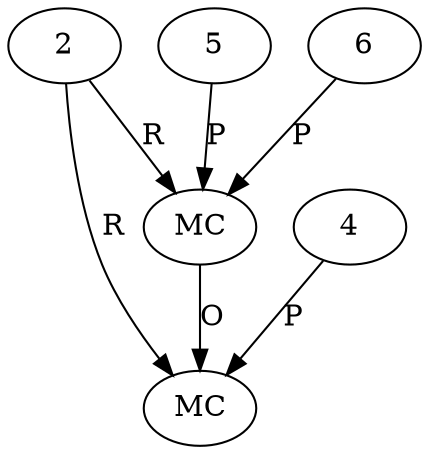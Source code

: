 digraph "AUG" {

  1 [ label="MC" s="addAttribute()" t="Tag" l="69" ];
  2 [ t="Tag" n="component" ];
  3 [ label="MC" s="addContent()" t="Tag" l="84" ];
  4 [ t="Tag" n="tag" ];
  5 [ t="Boolean" v="null" n="enabled" ];
  6 [ t="Boolean" v="null" n="enabled" ];
  5 -> 1 [ label="P" ];
  6 -> 1 [ label="P" ];
  2 -> 1 [ label="R" ];
  4 -> 3 [ label="P" ];
  1 -> 3 [ label="O" ];
  2 -> 3 [ label="R" ];
}
